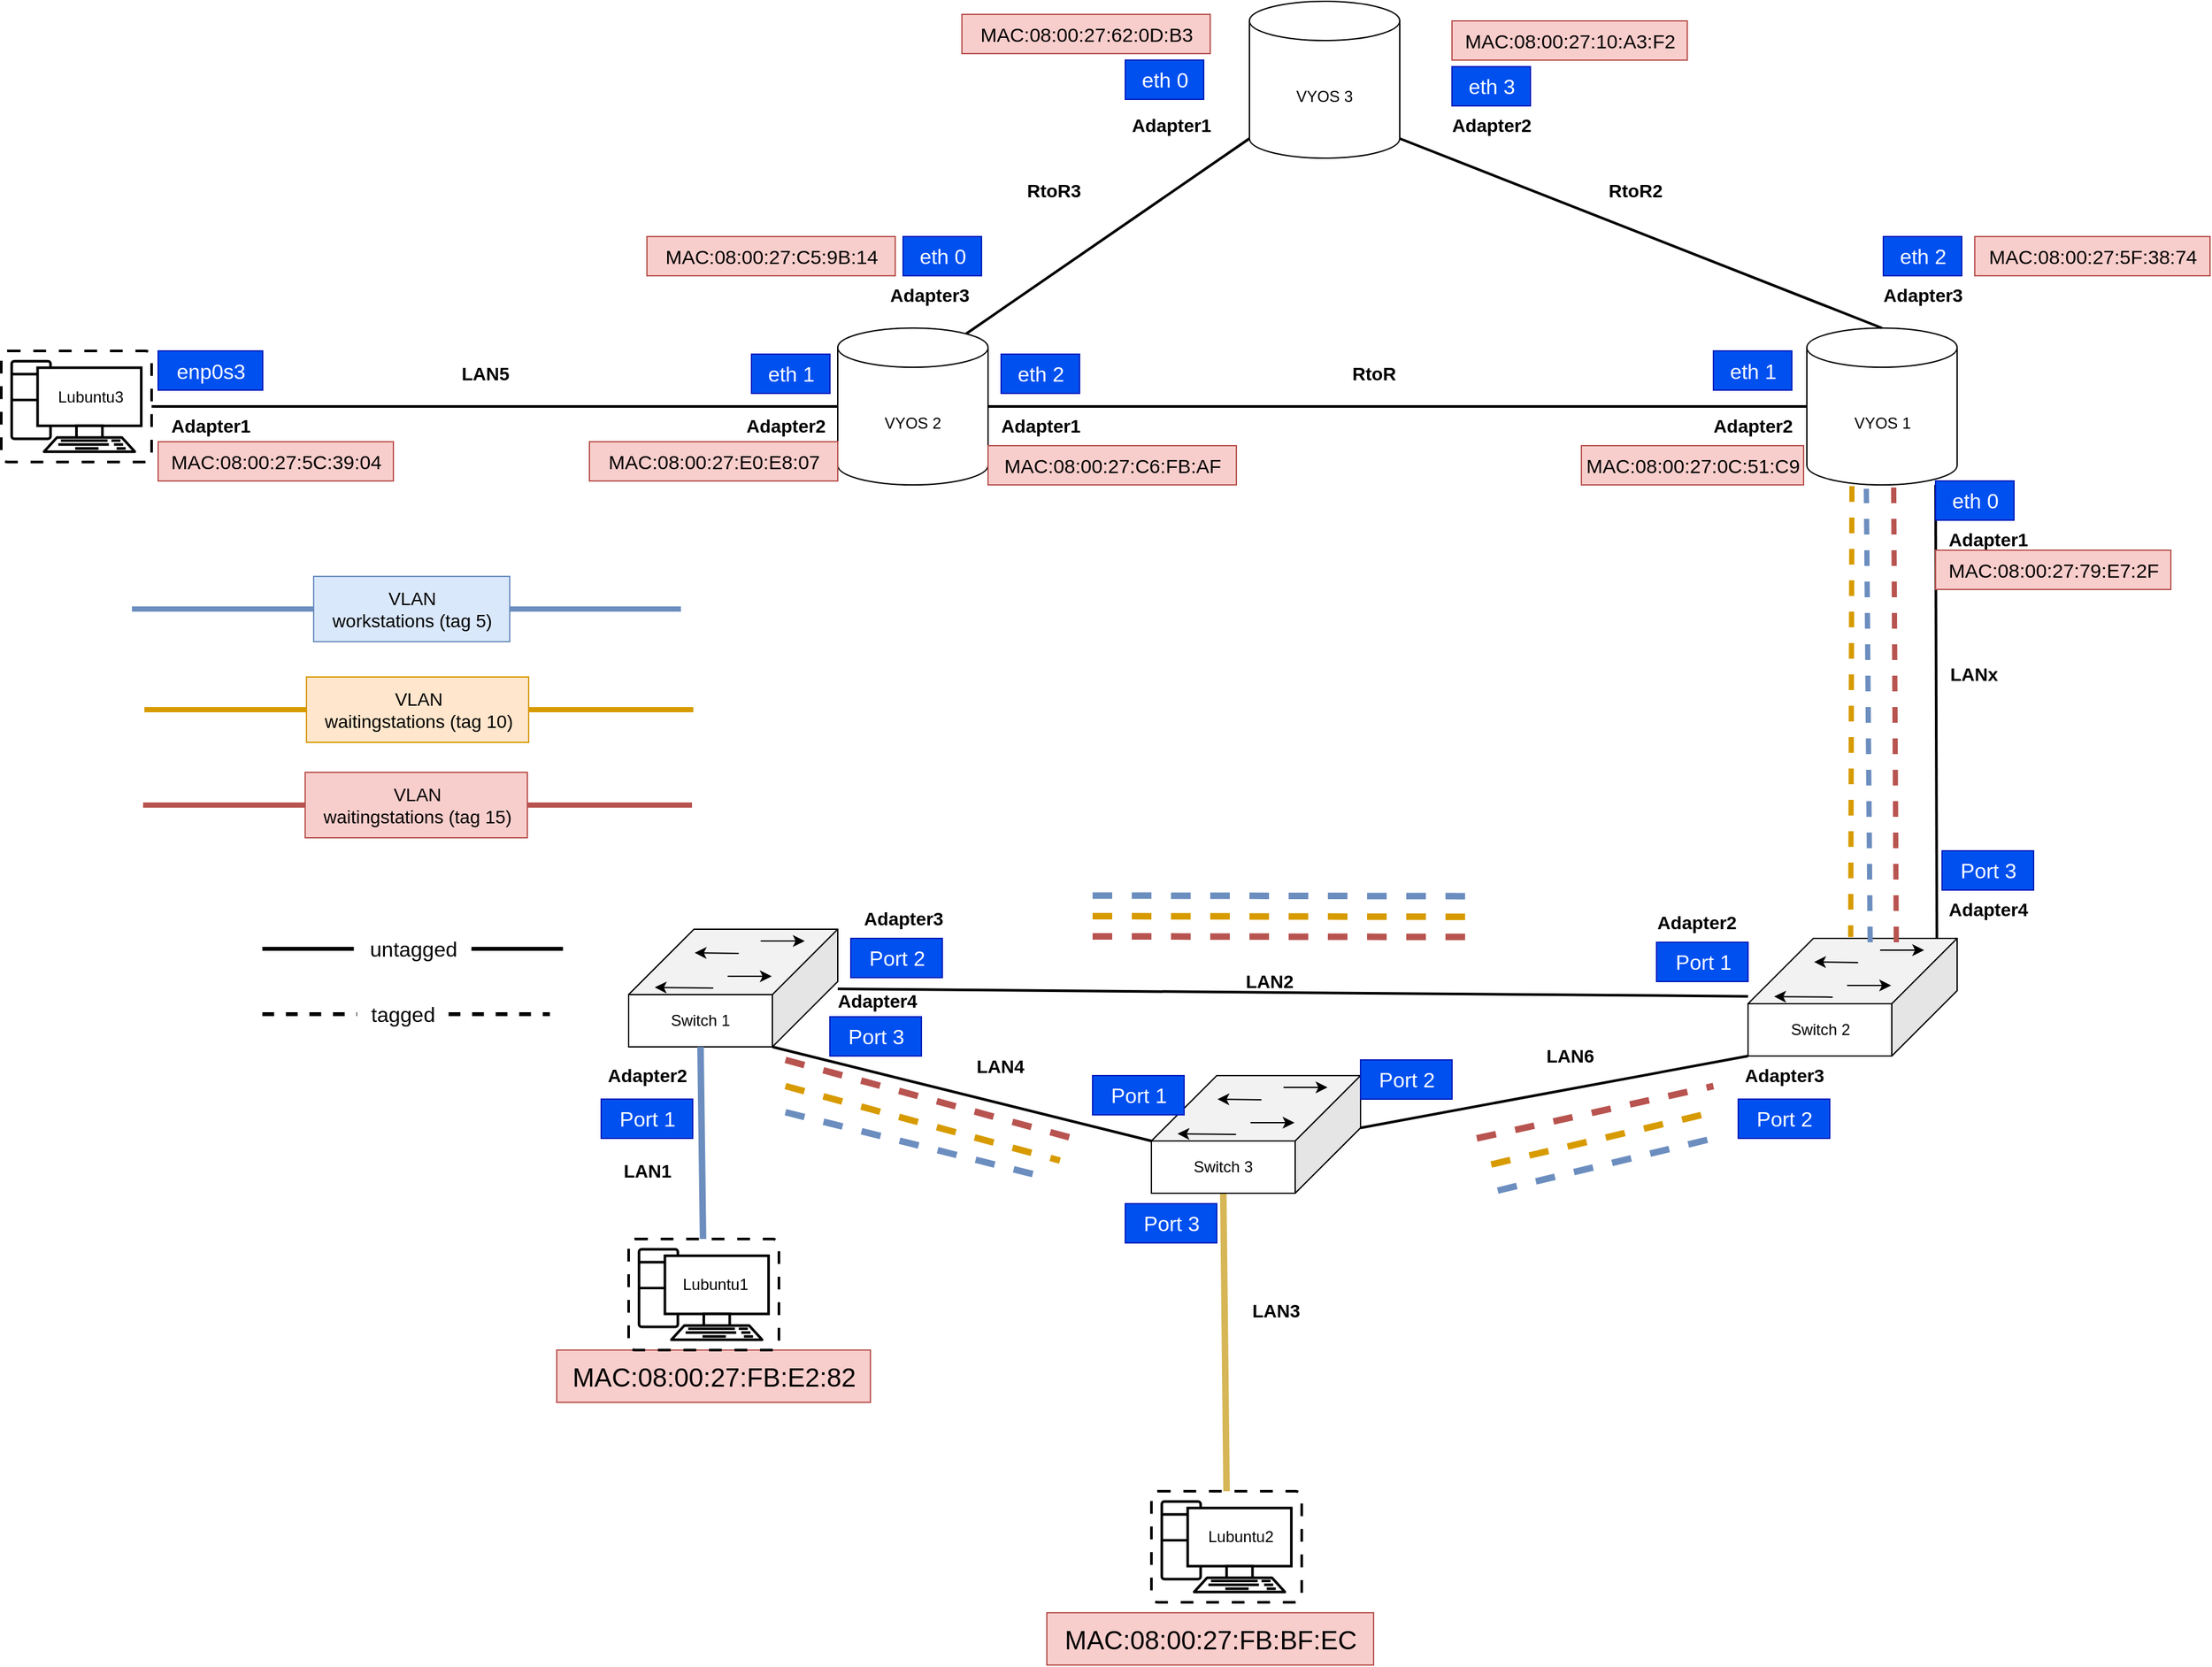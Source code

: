 <mxfile version="20.7.4" type="device"><diagram id="zlE7EfHC3uJZHTirEJk4" name="Sivu-1"><mxGraphModel dx="2147" dy="3161" grid="1" gridSize="10" guides="1" tooltips="1" connect="1" arrows="1" fold="1" page="1" pageScale="1" pageWidth="827" pageHeight="1169" math="0" shadow="0"><root><mxCell id="0"/><mxCell id="1" parent="0"/><mxCell id="ue8Yyde07br9u-I7nfRF-29" value="" style="group;labelBackgroundColor=none;fillColor=none;gradientColor=none;" parent="1" vertex="1" connectable="0"><mxGeometry x="400" y="590" width="160" height="90" as="geometry"/></mxCell><mxCell id="ue8Yyde07br9u-I7nfRF-23" value="Switch 1" style="shape=cube;whiteSpace=wrap;html=1;boundedLbl=1;backgroundOutline=1;darkOpacity=0.05;darkOpacity2=0.1;fillStyle=auto;size=50;flipV=0;flipH=1;container=0;labelBackgroundColor=none;" parent="ue8Yyde07br9u-I7nfRF-29" vertex="1"><mxGeometry width="160" height="90" as="geometry"/></mxCell><mxCell id="ue8Yyde07br9u-I7nfRF-24" value="" style="endArrow=classic;html=1;labelBackgroundColor=none;fontColor=default;" parent="ue8Yyde07br9u-I7nfRF-29" edge="1"><mxGeometry width="50" height="50" relative="1" as="geometry"><mxPoint x="64.74" y="44.95" as="sourcePoint"/><mxPoint x="20.003" y="44.5" as="targetPoint"/></mxGeometry></mxCell><mxCell id="ue8Yyde07br9u-I7nfRF-25" value="" style="endArrow=classic;html=1;labelBackgroundColor=none;fontColor=default;" parent="ue8Yyde07br9u-I7nfRF-29" edge="1"><mxGeometry width="50" height="50" relative="1" as="geometry"><mxPoint x="75.789" y="36" as="sourcePoint"/><mxPoint x="109.474" y="36" as="targetPoint"/></mxGeometry></mxCell><mxCell id="ue8Yyde07br9u-I7nfRF-26" value="" style="endArrow=classic;html=1;labelBackgroundColor=none;fontColor=default;" parent="ue8Yyde07br9u-I7nfRF-29" edge="1"><mxGeometry width="50" height="50" relative="1" as="geometry"><mxPoint x="84.211" y="18.45" as="sourcePoint"/><mxPoint x="50.526" y="18" as="targetPoint"/></mxGeometry></mxCell><mxCell id="ue8Yyde07br9u-I7nfRF-27" value="" style="endArrow=classic;html=1;labelBackgroundColor=none;fontColor=default;" parent="ue8Yyde07br9u-I7nfRF-29" edge="1"><mxGeometry width="50" height="50" relative="1" as="geometry"><mxPoint x="101.053" y="9" as="sourcePoint"/><mxPoint x="134.737" y="9" as="targetPoint"/></mxGeometry></mxCell><mxCell id="ue8Yyde07br9u-I7nfRF-31" value="" style="endArrow=none;html=1;entryX=0;entryY=0;entryDx=105;entryDy=90;entryPerimeter=0;labelBackgroundColor=none;fontColor=default;fillColor=#dae8fc;strokeColor=#6c8ebf;strokeWidth=5;" parent="1" source="ue8Yyde07br9u-I7nfRF-30" target="ue8Yyde07br9u-I7nfRF-23" edge="1"><mxGeometry width="50" height="50" relative="1" as="geometry"><mxPoint x="561.5" y="757" as="sourcePoint"/><mxPoint x="611.5" y="707" as="targetPoint"/></mxGeometry></mxCell><mxCell id="ue8Yyde07br9u-I7nfRF-32" value="" style="group;labelBackgroundColor=none;fillColor=none;gradientColor=none;" parent="1" vertex="1" connectable="0"><mxGeometry x="1256.5" y="597" width="160" height="90" as="geometry"/></mxCell><mxCell id="ue8Yyde07br9u-I7nfRF-33" value="Switch 2" style="shape=cube;whiteSpace=wrap;html=1;boundedLbl=1;backgroundOutline=1;darkOpacity=0.05;darkOpacity2=0.1;fillStyle=auto;size=50;flipV=0;flipH=1;container=0;labelBackgroundColor=none;" parent="ue8Yyde07br9u-I7nfRF-32" vertex="1"><mxGeometry width="160" height="90" as="geometry"/></mxCell><mxCell id="ue8Yyde07br9u-I7nfRF-34" value="" style="endArrow=classic;html=1;labelBackgroundColor=none;fontColor=default;" parent="ue8Yyde07br9u-I7nfRF-32" edge="1"><mxGeometry width="50" height="50" relative="1" as="geometry"><mxPoint x="64.74" y="44.95" as="sourcePoint"/><mxPoint x="20.003" y="44.5" as="targetPoint"/></mxGeometry></mxCell><mxCell id="ue8Yyde07br9u-I7nfRF-35" value="" style="endArrow=classic;html=1;labelBackgroundColor=none;fontColor=default;" parent="ue8Yyde07br9u-I7nfRF-32" edge="1"><mxGeometry width="50" height="50" relative="1" as="geometry"><mxPoint x="75.789" y="36" as="sourcePoint"/><mxPoint x="109.474" y="36" as="targetPoint"/></mxGeometry></mxCell><mxCell id="ue8Yyde07br9u-I7nfRF-36" value="" style="endArrow=classic;html=1;labelBackgroundColor=none;fontColor=default;" parent="ue8Yyde07br9u-I7nfRF-32" edge="1"><mxGeometry width="50" height="50" relative="1" as="geometry"><mxPoint x="84.211" y="18.45" as="sourcePoint"/><mxPoint x="50.526" y="18" as="targetPoint"/></mxGeometry></mxCell><mxCell id="ue8Yyde07br9u-I7nfRF-37" value="" style="endArrow=classic;html=1;labelBackgroundColor=none;fontColor=default;" parent="ue8Yyde07br9u-I7nfRF-32" edge="1"><mxGeometry width="50" height="50" relative="1" as="geometry"><mxPoint x="101.053" y="9" as="sourcePoint"/><mxPoint x="134.737" y="9" as="targetPoint"/></mxGeometry></mxCell><mxCell id="ue8Yyde07br9u-I7nfRF-38" value="" style="endArrow=none;html=1;labelBackgroundColor=none;fontColor=default;strokeWidth=2;startArrow=none;" parent="1" source="ue8Yyde07br9u-I7nfRF-23" target="ue8Yyde07br9u-I7nfRF-33" edge="1"><mxGeometry width="50" height="50" relative="1" as="geometry"><mxPoint x="759" y="667" as="sourcePoint"/><mxPoint x="819" y="637" as="targetPoint"/></mxGeometry></mxCell><mxCell id="ue8Yyde07br9u-I7nfRF-39" value="LAN1" style="text;html=1;align=center;verticalAlign=middle;resizable=0;points=[];autosize=1;strokeColor=none;fillColor=none;rotation=0;fontSize=14;fontStyle=1" parent="1" vertex="1"><mxGeometry x="384" y="760" width="60" height="30" as="geometry"/></mxCell><mxCell id="ue8Yyde07br9u-I7nfRF-41" value="LAN2" style="text;html=1;align=center;verticalAlign=middle;resizable=0;points=[];autosize=1;strokeColor=none;fillColor=none;rotation=0;fontStyle=1;fontSize=14;" parent="1" vertex="1"><mxGeometry x="860" y="615" width="60" height="30" as="geometry"/></mxCell><mxCell id="ue8Yyde07br9u-I7nfRF-42" value="LAN3" style="text;html=1;align=center;verticalAlign=middle;resizable=0;points=[];autosize=1;strokeColor=none;fillColor=none;rotation=0;fontSize=14;fontStyle=1" parent="1" vertex="1"><mxGeometry x="865" y="867" width="60" height="30" as="geometry"/></mxCell><mxCell id="ue8Yyde07br9u-I7nfRF-44" value="" style="endArrow=none;html=1;labelBackgroundColor=none;fontColor=default;exitX=0.5;exitY=0;exitDx=0;exitDy=0;exitPerimeter=0;strokeColor=#d6b656;strokeWidth=5;entryX=0;entryY=0;entryDx=105;entryDy=90;entryPerimeter=0;fillColor=#fff2cc;" parent="1" source="ue8Yyde07br9u-I7nfRF-43" target="E9EGdFYbZUYpMr5lSJD9-3" edge="1"><mxGeometry width="50" height="50" relative="1" as="geometry"><mxPoint x="950.692" y="787" as="sourcePoint"/><mxPoint x="909" y="677" as="targetPoint"/></mxGeometry></mxCell><mxCell id="ndm2QImlRM23zxdeq_3C-1" value="Adapter2" style="text;html=1;align=center;verticalAlign=middle;resizable=0;points=[];autosize=1;strokeColor=none;fillColor=none;fontSize=14;fontStyle=1" parent="1" vertex="1"><mxGeometry x="374" y="687" width="80" height="30" as="geometry"/></mxCell><mxCell id="ndm2QImlRM23zxdeq_3C-3" value="Adapter2" style="text;html=1;align=center;verticalAlign=middle;resizable=0;points=[];autosize=1;strokeColor=none;fillColor=none;strokeWidth=1;fontStyle=1;fontSize=14;" parent="1" vertex="1"><mxGeometry x="1176.5" y="570" width="80" height="30" as="geometry"/></mxCell><mxCell id="ndm2QImlRM23zxdeq_3C-4" value="Adapter3" style="text;html=1;align=center;verticalAlign=middle;resizable=0;points=[];autosize=1;strokeColor=none;fillColor=none;fontSize=14;fontStyle=1" parent="1" vertex="1"><mxGeometry x="1244" y="687" width="80" height="30" as="geometry"/></mxCell><mxCell id="J6bviwjaCZvH1x0gyfkd-2" value="VYOS 1" style="shape=cylinder3;whiteSpace=wrap;html=1;boundedLbl=1;backgroundOutline=1;size=15;direction=east;flipH=0;flipV=0;" parent="1" vertex="1"><mxGeometry x="1301.5" y="130" width="115" height="120" as="geometry"/></mxCell><mxCell id="J6bviwjaCZvH1x0gyfkd-3" value="" style="endArrow=none;html=1;rounded=0;strokeWidth=2;exitX=0.097;exitY=0;exitDx=0;exitDy=0;exitPerimeter=0;" parent="1" source="ue8Yyde07br9u-I7nfRF-33" edge="1"><mxGeometry width="50" height="50" relative="1" as="geometry"><mxPoint x="1400" y="590" as="sourcePoint"/><mxPoint x="1400" y="250" as="targetPoint"/></mxGeometry></mxCell><mxCell id="J6bviwjaCZvH1x0gyfkd-9" value="" style="endArrow=none;html=1;rounded=0;strokeWidth=4;startArrow=none;fillColor=#dae8fc;strokeColor=#6c8ebf;" parent="1" source="J6bviwjaCZvH1x0gyfkd-8" edge="1"><mxGeometry width="50" height="50" relative="1" as="geometry"><mxPoint x="104" y="355" as="sourcePoint"/><mxPoint x="440" y="345" as="targetPoint"/></mxGeometry></mxCell><mxCell id="J6bviwjaCZvH1x0gyfkd-8" value="VLAN&lt;br style=&quot;border-color: var(--border-color); font-size: 14px;&quot;&gt;workstations (tag 5)&lt;font color=&quot;#66b2ff&quot; style=&quot;font-size: 14px;&quot;&gt;&lt;br style=&quot;font-size: 14px;&quot;&gt;&lt;/font&gt;" style="text;html=1;align=center;verticalAlign=middle;resizable=0;points=[];autosize=1;rotation=0;strokeColor=#6c8ebf;fillColor=#dae8fc;fontSize=14;fontStyle=0" parent="1" vertex="1"><mxGeometry x="159" y="320" width="150" height="50" as="geometry"/></mxCell><mxCell id="J6bviwjaCZvH1x0gyfkd-10" value="" style="endArrow=none;html=1;rounded=0;strokeWidth=4;fillColor=#dae8fc;strokeColor=#6c8ebf;" parent="1" target="J6bviwjaCZvH1x0gyfkd-8" edge="1"><mxGeometry width="50" height="50" relative="1" as="geometry"><mxPoint x="20" y="345" as="sourcePoint"/><mxPoint x="354" y="355" as="targetPoint"/></mxGeometry></mxCell><mxCell id="J6bviwjaCZvH1x0gyfkd-6" value="Port 3" style="text;html=1;align=center;verticalAlign=middle;resizable=0;points=[];autosize=1;strokeColor=#001DBC;fillColor=#0050ef;fontSize=16;fontColor=#ffffff;" parent="1" vertex="1"><mxGeometry x="1405" y="530" width="70" height="30" as="geometry"/></mxCell><mxCell id="J6bviwjaCZvH1x0gyfkd-11" value="" style="endArrow=none;html=1;rounded=0;strokeWidth=3;fontSize=16;startArrow=none;" parent="1" source="J6bviwjaCZvH1x0gyfkd-15" edge="1"><mxGeometry width="50" height="50" relative="1" as="geometry"><mxPoint x="119.75" y="620" as="sourcePoint"/><mxPoint x="349.75" y="605" as="targetPoint"/></mxGeometry></mxCell><mxCell id="J6bviwjaCZvH1x0gyfkd-12" value="" style="endArrow=none;html=1;rounded=0;strokeWidth=3;fontSize=16;dashed=1;startArrow=none;" parent="1" source="J6bviwjaCZvH1x0gyfkd-13" edge="1"><mxGeometry width="50" height="50" relative="1" as="geometry"><mxPoint x="169.75" y="650" as="sourcePoint"/><mxPoint x="339.75" y="655" as="targetPoint"/></mxGeometry></mxCell><mxCell id="J6bviwjaCZvH1x0gyfkd-13" value="tagged" style="text;html=1;align=center;verticalAlign=middle;resizable=0;points=[];autosize=1;strokeColor=none;fillColor=none;fontSize=16;" parent="1" vertex="1"><mxGeometry x="192.25" y="640" width="70" height="30" as="geometry"/></mxCell><mxCell id="J6bviwjaCZvH1x0gyfkd-14" value="" style="endArrow=none;html=1;rounded=0;strokeWidth=3;fontSize=16;dashed=1;" parent="1" target="J6bviwjaCZvH1x0gyfkd-13" edge="1"><mxGeometry width="50" height="50" relative="1" as="geometry"><mxPoint x="119.75" y="655" as="sourcePoint"/><mxPoint x="299.75" y="650" as="targetPoint"/></mxGeometry></mxCell><mxCell id="J6bviwjaCZvH1x0gyfkd-15" value="untagged" style="text;html=1;align=center;verticalAlign=middle;resizable=0;points=[];autosize=1;strokeColor=none;fillColor=none;fontSize=16;" parent="1" vertex="1"><mxGeometry x="189.75" y="590" width="90" height="30" as="geometry"/></mxCell><mxCell id="J6bviwjaCZvH1x0gyfkd-16" value="" style="endArrow=none;html=1;rounded=0;strokeWidth=3;fontSize=16;" parent="1" target="J6bviwjaCZvH1x0gyfkd-15" edge="1"><mxGeometry width="50" height="50" relative="1" as="geometry"><mxPoint x="119.75" y="605" as="sourcePoint"/><mxPoint x="339.75" y="620" as="targetPoint"/></mxGeometry></mxCell><mxCell id="J6bviwjaCZvH1x0gyfkd-17" value="" style="endArrow=none;html=1;rounded=0;strokeWidth=5;fontSize=16;dashed=1;fillColor=#dae8fc;strokeColor=#6c8ebf;" parent="1" edge="1"><mxGeometry width="50" height="50" relative="1" as="geometry"><mxPoint x="755" y="564.23" as="sourcePoint"/><mxPoint x="1055" y="564.73" as="targetPoint"/></mxGeometry></mxCell><mxCell id="ndm2QImlRM23zxdeq_3C-2" value="Adapter3" style="text;html=1;align=center;verticalAlign=middle;resizable=0;points=[];autosize=1;strokeColor=none;fillColor=none;fontSize=14;fontStyle=1" parent="1" vertex="1"><mxGeometry x="570" y="567" width="80" height="30" as="geometry"/></mxCell><mxCell id="JPCEqutRIH1SWJ83ksFl-1" value="Port 2" style="text;html=1;align=center;verticalAlign=middle;resizable=0;points=[];autosize=1;strokeColor=#001DBC;fillColor=#0050ef;fontSize=16;fontColor=#ffffff;" parent="1" vertex="1"><mxGeometry x="570" y="597" width="70" height="30" as="geometry"/></mxCell><mxCell id="JPCEqutRIH1SWJ83ksFl-2" value="Port 1" style="text;html=1;align=center;verticalAlign=middle;resizable=0;points=[];autosize=1;strokeColor=#001DBC;fillColor=#0050ef;fontSize=16;fontColor=#ffffff;" parent="1" vertex="1"><mxGeometry x="1186.5" y="600" width="70" height="30" as="geometry"/></mxCell><mxCell id="JPCEqutRIH1SWJ83ksFl-3" value="Port 2" style="text;html=1;align=center;verticalAlign=middle;resizable=0;points=[];autosize=1;strokeColor=#001DBC;fillColor=#0050ef;fontSize=16;fontColor=#ffffff;" parent="1" vertex="1"><mxGeometry x="1249" y="720" width="70" height="30" as="geometry"/></mxCell><mxCell id="JPCEqutRIH1SWJ83ksFl-4" value="Port 1" style="text;html=1;align=center;verticalAlign=middle;resizable=0;points=[];autosize=1;strokeColor=#001DBC;fillColor=#0050ef;fontSize=16;fontColor=#ffffff;" parent="1" vertex="1"><mxGeometry x="379" y="720" width="70" height="30" as="geometry"/></mxCell><mxCell id="JPCEqutRIH1SWJ83ksFl-5" value="LANx" style="text;html=1;align=center;verticalAlign=middle;resizable=0;points=[];autosize=1;strokeColor=none;fillColor=none;rotation=0;fontSize=14;fontStyle=1" parent="1" vertex="1"><mxGeometry x="1399" y="380" width="60" height="30" as="geometry"/></mxCell><mxCell id="JPCEqutRIH1SWJ83ksFl-6" value="eth 0" style="text;html=1;align=center;verticalAlign=middle;resizable=0;points=[];autosize=1;strokeColor=#001DBC;fillColor=#0050ef;fontSize=16;fontColor=#ffffff;" parent="1" vertex="1"><mxGeometry x="1400" y="247" width="60" height="30" as="geometry"/></mxCell><mxCell id="JPCEqutRIH1SWJ83ksFl-7" value="Adapter1" style="text;html=1;align=center;verticalAlign=middle;resizable=0;points=[];autosize=1;strokeColor=none;fillColor=none;fontSize=14;fontStyle=1" parent="1" vertex="1"><mxGeometry x="1400" y="277" width="80" height="30" as="geometry"/></mxCell><mxCell id="JPCEqutRIH1SWJ83ksFl-9" value="Adapter4" style="text;html=1;align=center;verticalAlign=middle;resizable=0;points=[];autosize=1;strokeColor=none;fillColor=none;fontSize=14;fontStyle=1" parent="1" vertex="1"><mxGeometry x="1400" y="560" width="80" height="30" as="geometry"/></mxCell><mxCell id="XiwMGicvW3mbJrbPh-SS-1" value="" style="endArrow=none;html=1;rounded=0;strokeWidth=4;startArrow=none;fillColor=#ffe6cc;strokeColor=#d79b00;" parent="1" source="XiwMGicvW3mbJrbPh-SS-2" edge="1"><mxGeometry width="50" height="50" relative="1" as="geometry"><mxPoint x="113.5" y="432" as="sourcePoint"/><mxPoint x="449.5" y="422" as="targetPoint"/></mxGeometry></mxCell><mxCell id="XiwMGicvW3mbJrbPh-SS-2" value="VLAN&lt;br style=&quot;border-color: var(--border-color); font-size: 14px;&quot;&gt;waitingstations (tag 10)&lt;font color=&quot;#66b2ff&quot; style=&quot;font-size: 14px;&quot;&gt;&lt;br style=&quot;font-size: 14px;&quot;&gt;&lt;/font&gt;" style="text;html=1;align=center;verticalAlign=middle;resizable=0;points=[];autosize=1;rotation=0;strokeColor=#d79b00;fillColor=#ffe6cc;fontSize=14;fontStyle=0" parent="1" vertex="1"><mxGeometry x="153.5" y="397" width="170" height="50" as="geometry"/></mxCell><mxCell id="XiwMGicvW3mbJrbPh-SS-3" value="" style="endArrow=none;html=1;rounded=0;strokeWidth=4;fillColor=#ffe6cc;strokeColor=#d79b00;" parent="1" target="XiwMGicvW3mbJrbPh-SS-2" edge="1"><mxGeometry width="50" height="50" relative="1" as="geometry"><mxPoint x="29.5" y="422" as="sourcePoint"/><mxPoint x="363.5" y="432" as="targetPoint"/></mxGeometry></mxCell><mxCell id="XiwMGicvW3mbJrbPh-SS-4" value="" style="endArrow=none;html=1;rounded=0;strokeWidth=4;startArrow=none;fillColor=#f8cecc;strokeColor=#b85450;" parent="1" source="XiwMGicvW3mbJrbPh-SS-5" edge="1"><mxGeometry width="50" height="50" relative="1" as="geometry"><mxPoint x="112.5" y="505" as="sourcePoint"/><mxPoint x="448.5" y="495" as="targetPoint"/></mxGeometry></mxCell><mxCell id="XiwMGicvW3mbJrbPh-SS-5" value="VLAN&lt;br style=&quot;border-color: var(--border-color); font-size: 14px;&quot;&gt;waitingstations (tag 15)&lt;font color=&quot;#66b2ff&quot; style=&quot;font-size: 14px;&quot;&gt;&lt;br style=&quot;font-size: 14px;&quot;&gt;&lt;/font&gt;" style="text;html=1;align=center;verticalAlign=middle;resizable=0;points=[];autosize=1;rotation=0;strokeColor=#b85450;fillColor=#f8cecc;fontSize=14;fontStyle=0" parent="1" vertex="1"><mxGeometry x="152.5" y="470" width="170" height="50" as="geometry"/></mxCell><mxCell id="XiwMGicvW3mbJrbPh-SS-6" value="" style="endArrow=none;html=1;rounded=0;strokeWidth=4;fillColor=#f8cecc;strokeColor=#b85450;" parent="1" target="XiwMGicvW3mbJrbPh-SS-5" edge="1"><mxGeometry width="50" height="50" relative="1" as="geometry"><mxPoint x="28.5" y="495" as="sourcePoint"/><mxPoint x="362.5" y="505" as="targetPoint"/></mxGeometry></mxCell><mxCell id="XiwMGicvW3mbJrbPh-SS-7" value="" style="endArrow=none;html=1;rounded=0;strokeWidth=5;fontSize=16;dashed=1;fillColor=#ffe6cc;strokeColor=#d79b00;" parent="1" edge="1"><mxGeometry width="50" height="50" relative="1" as="geometry"><mxPoint x="755" y="580" as="sourcePoint"/><mxPoint x="1055" y="580.5" as="targetPoint"/></mxGeometry></mxCell><mxCell id="XiwMGicvW3mbJrbPh-SS-8" value="" style="endArrow=none;html=1;rounded=0;strokeWidth=5;fontSize=16;dashed=1;fillColor=#f8cecc;strokeColor=#b85450;" parent="1" edge="1"><mxGeometry width="50" height="50" relative="1" as="geometry"><mxPoint x="755" y="595.46" as="sourcePoint"/><mxPoint x="1055" y="595.96" as="targetPoint"/></mxGeometry></mxCell><mxCell id="XiwMGicvW3mbJrbPh-SS-9" value="" style="endArrow=none;html=1;rounded=0;strokeWidth=4;fontSize=16;dashed=1;fillColor=#ffe6cc;strokeColor=#d79b00;exitX=0.3;exitY=1.008;exitDx=0;exitDy=0;exitPerimeter=0;entryX=0.509;entryY=-0.011;entryDx=0;entryDy=0;entryPerimeter=0;" parent="1" source="J6bviwjaCZvH1x0gyfkd-2" target="ue8Yyde07br9u-I7nfRF-33" edge="1"><mxGeometry width="50" height="50" relative="1" as="geometry"><mxPoint x="980" y="469" as="sourcePoint"/><mxPoint x="1336" y="590" as="targetPoint"/></mxGeometry></mxCell><mxCell id="XiwMGicvW3mbJrbPh-SS-10" value="" style="endArrow=none;html=1;rounded=0;strokeWidth=4;fontSize=16;dashed=1;fillColor=#dae8fc;strokeColor=#6c8ebf;entryX=0.396;entryY=1.025;entryDx=0;entryDy=0;entryPerimeter=0;exitX=0.416;exitY=0.033;exitDx=0;exitDy=0;exitPerimeter=0;" parent="1" source="ue8Yyde07br9u-I7nfRF-33" target="J6bviwjaCZvH1x0gyfkd-2" edge="1"><mxGeometry width="50" height="50" relative="1" as="geometry"><mxPoint x="1350" y="580" as="sourcePoint"/><mxPoint x="1671.5" y="545" as="targetPoint"/></mxGeometry></mxCell><mxCell id="XiwMGicvW3mbJrbPh-SS-11" value="" style="endArrow=none;html=1;rounded=0;strokeWidth=4;fontSize=16;dashed=1;fillColor=#f8cecc;strokeColor=#b85450;exitX=0.291;exitY=0.033;exitDx=0;exitDy=0;exitPerimeter=0;entryX=0.578;entryY=1.017;entryDx=0;entryDy=0;entryPerimeter=0;" parent="1" source="ue8Yyde07br9u-I7nfRF-33" target="J6bviwjaCZvH1x0gyfkd-2" edge="1"><mxGeometry width="50" height="50" relative="1" as="geometry"><mxPoint x="1440" y="490" as="sourcePoint"/><mxPoint x="1740" y="490.5" as="targetPoint"/></mxGeometry></mxCell><mxCell id="qZ4aVcRVToyjHt0ArQ2o-1" value="VYOS 2" style="shape=cylinder3;whiteSpace=wrap;html=1;boundedLbl=1;backgroundOutline=1;size=15;direction=east;flipH=0;flipV=0;" parent="1" vertex="1"><mxGeometry x="560" y="130" width="115" height="120" as="geometry"/></mxCell><mxCell id="qZ4aVcRVToyjHt0ArQ2o-4" value="" style="group" parent="1" vertex="1" connectable="0"><mxGeometry x="-80" y="147.5" width="115" height="85" as="geometry"/></mxCell><mxCell id="qZ4aVcRVToyjHt0ArQ2o-2" value="" style="verticalAlign=top;verticalLabelPosition=bottom;labelPosition=center;align=center;html=1;outlineConnect=0;gradientDirection=north;strokeWidth=2;shape=mxgraph.networks.virtual_pc;fillStyle=auto;labelBackgroundColor=none;" parent="qZ4aVcRVToyjHt0ArQ2o-4" vertex="1"><mxGeometry width="115" height="85" as="geometry"/></mxCell><mxCell id="qZ4aVcRVToyjHt0ArQ2o-3" value="Lubuntu3" style="text;html=1;align=center;verticalAlign=middle;resizable=0;points=[];autosize=1;strokeColor=none;fillColor=none;" parent="qZ4aVcRVToyjHt0ArQ2o-4" vertex="1"><mxGeometry x="32.5" y="20" width="70" height="30" as="geometry"/></mxCell><mxCell id="qZ4aVcRVToyjHt0ArQ2o-5" value="" style="endArrow=none;html=1;rounded=0;strokeWidth=2;exitX=0;exitY=0.5;exitDx=0;exitDy=0;exitPerimeter=0;entryX=1;entryY=0.5;entryDx=0;entryDy=0;entryPerimeter=0;" parent="1" source="J6bviwjaCZvH1x0gyfkd-2" target="qZ4aVcRVToyjHt0ArQ2o-1" edge="1"><mxGeometry width="50" height="50" relative="1" as="geometry"><mxPoint x="950.98" y="438.5" as="sourcePoint"/><mxPoint x="950" y="91.5" as="targetPoint"/></mxGeometry></mxCell><mxCell id="qZ4aVcRVToyjHt0ArQ2o-6" value="" style="endArrow=none;html=1;rounded=0;strokeWidth=2;exitX=0;exitY=0.5;exitDx=0;exitDy=0;exitPerimeter=0;entryX=1;entryY=0.5;entryDx=0;entryDy=0;entryPerimeter=0;" parent="1" source="qZ4aVcRVToyjHt0ArQ2o-1" target="qZ4aVcRVToyjHt0ArQ2o-2" edge="1"><mxGeometry width="50" height="50" relative="1" as="geometry"><mxPoint x="690" y="280" as="sourcePoint"/><mxPoint x="333.5" y="280" as="targetPoint"/></mxGeometry></mxCell><mxCell id="qZ4aVcRVToyjHt0ArQ2o-7" value="Adapter2" style="text;html=1;align=center;verticalAlign=middle;resizable=0;points=[];autosize=1;strokeColor=none;fillColor=none;fontSize=14;fontStyle=1" parent="1" vertex="1"><mxGeometry x="1220" y="190" width="80" height="30" as="geometry"/></mxCell><mxCell id="qZ4aVcRVToyjHt0ArQ2o-9" value="Adapter1" style="text;html=1;align=center;verticalAlign=middle;resizable=0;points=[];autosize=1;strokeColor=none;fillColor=none;fontSize=14;fontStyle=1" parent="1" vertex="1"><mxGeometry x="40" y="190" width="80" height="30" as="geometry"/></mxCell><mxCell id="-4uVxbBt-snlw3OfHOqU-1" value="eth 1" style="text;html=1;align=center;verticalAlign=middle;resizable=0;points=[];autosize=1;strokeColor=#001DBC;fillColor=#0050ef;fontSize=16;fontColor=#ffffff;" parent="1" vertex="1"><mxGeometry x="1230" y="147.5" width="60" height="30" as="geometry"/></mxCell><mxCell id="-4uVxbBt-snlw3OfHOqU-2" value="RtoR" style="text;html=1;align=center;verticalAlign=middle;resizable=0;points=[];autosize=1;strokeColor=none;fillColor=none;rotation=0;fontSize=14;fontStyle=1" parent="1" vertex="1"><mxGeometry x="940" y="150" width="60" height="30" as="geometry"/></mxCell><mxCell id="-4uVxbBt-snlw3OfHOqU-3" value="MAC:08:00:27:0C:51:C9" style="text;html=1;align=center;verticalAlign=middle;resizable=1;points=[];autosize=1;strokeColor=#b85450;fillColor=#f8cecc;fontSize=15;movable=1;rotatable=1;deletable=1;editable=1;connectable=1;" parent="1" vertex="1"><mxGeometry x="1129" y="220" width="170" height="30" as="geometry"/></mxCell><mxCell id="-4uVxbBt-snlw3OfHOqU-5" value="MAC:08:00:27:C6:FB:AF" style="text;html=1;align=center;verticalAlign=middle;resizable=1;points=[];autosize=1;strokeColor=#b85450;fillColor=#f8cecc;fontSize=15;movable=1;rotatable=1;deletable=1;editable=1;connectable=1;" parent="1" vertex="1"><mxGeometry x="675" y="220" width="190" height="30" as="geometry"/></mxCell><mxCell id="-4uVxbBt-snlw3OfHOqU-6" value="Adapter1" style="text;html=1;align=center;verticalAlign=middle;resizable=0;points=[];autosize=1;strokeColor=none;fillColor=none;fontSize=14;fontStyle=1" parent="1" vertex="1"><mxGeometry x="675" y="190" width="80" height="30" as="geometry"/></mxCell><mxCell id="-4uVxbBt-snlw3OfHOqU-7" value="eth 2" style="text;html=1;align=center;verticalAlign=middle;resizable=0;points=[];autosize=1;strokeColor=#001DBC;fillColor=#0050ef;fontSize=16;fontColor=#ffffff;" parent="1" vertex="1"><mxGeometry x="685" y="150" width="60" height="30" as="geometry"/></mxCell><mxCell id="-4uVxbBt-snlw3OfHOqU-8" value="LAN5" style="text;html=1;align=center;verticalAlign=middle;resizable=0;points=[];autosize=1;strokeColor=none;fillColor=none;rotation=0;fontSize=14;fontStyle=1" parent="1" vertex="1"><mxGeometry x="260" y="150" width="60" height="30" as="geometry"/></mxCell><mxCell id="-4uVxbBt-snlw3OfHOqU-9" value="MAC:08:00:27:E0:E8:07" style="text;html=1;align=center;verticalAlign=middle;resizable=1;points=[];autosize=1;strokeColor=#b85450;fillColor=#f8cecc;fontSize=15;movable=1;rotatable=1;deletable=1;editable=1;connectable=1;" parent="1" vertex="1"><mxGeometry x="370" y="217" width="190" height="30" as="geometry"/></mxCell><mxCell id="-4uVxbBt-snlw3OfHOqU-10" value="Adapter2" style="text;html=1;align=center;verticalAlign=middle;resizable=0;points=[];autosize=1;strokeColor=none;fillColor=none;fontSize=14;fontStyle=1" parent="1" vertex="1"><mxGeometry x="480" y="190" width="80" height="30" as="geometry"/></mxCell><mxCell id="-4uVxbBt-snlw3OfHOqU-11" value="eth 1" style="text;html=1;align=center;verticalAlign=middle;resizable=0;points=[];autosize=1;strokeColor=#001DBC;fillColor=#0050ef;fontSize=16;fontColor=#ffffff;" parent="1" vertex="1"><mxGeometry x="494" y="150" width="60" height="30" as="geometry"/></mxCell><mxCell id="-4uVxbBt-snlw3OfHOqU-12" value="MAC:08:00:27:5C:39:04" style="text;html=1;align=center;verticalAlign=middle;resizable=1;points=[];autosize=1;strokeColor=#b85450;fillColor=#f8cecc;fontSize=15;movable=1;rotatable=1;deletable=1;editable=1;connectable=1;" parent="1" vertex="1"><mxGeometry x="40" y="217" width="180" height="30" as="geometry"/></mxCell><mxCell id="-4uVxbBt-snlw3OfHOqU-13" value="enp0s3" style="text;html=1;align=center;verticalAlign=middle;resizable=0;points=[];autosize=1;strokeColor=#001DBC;fillColor=#0050ef;fontSize=16;fontColor=#ffffff;" parent="1" vertex="1"><mxGeometry x="40" y="147.5" width="80" height="30" as="geometry"/></mxCell><mxCell id="8smRf6wNzCnVFZ2xUald-1" value="MAC:08:00:27:FB:E2:82" style="text;html=1;align=center;verticalAlign=middle;resizable=0;points=[];autosize=1;strokeColor=#b85450;fillColor=#f8cecc;fontSize=20;" parent="1" vertex="1"><mxGeometry x="345" y="912" width="240" height="40" as="geometry"/></mxCell><mxCell id="8smRf6wNzCnVFZ2xUald-4" value="MAC:08:00:27:79:E7:2F" style="text;html=1;align=center;verticalAlign=middle;resizable=1;points=[];autosize=1;strokeColor=#b85450;fillColor=#f8cecc;fontSize=15;movable=1;rotatable=1;deletable=1;editable=1;connectable=1;" parent="1" vertex="1"><mxGeometry x="1400" y="300" width="180" height="30" as="geometry"/></mxCell><mxCell id="E9EGdFYbZUYpMr5lSJD9-1" value="" style="group" parent="1" vertex="1" connectable="0"><mxGeometry x="720" y="1020" width="250" height="133" as="geometry"/></mxCell><mxCell id="ue8Yyde07br9u-I7nfRF-43" value="" style="verticalAlign=top;verticalLabelPosition=bottom;labelPosition=center;align=center;html=1;outlineConnect=0;gradientDirection=north;strokeWidth=2;shape=mxgraph.networks.virtual_pc;fillStyle=auto;labelBackgroundColor=none;" parent="E9EGdFYbZUYpMr5lSJD9-1" vertex="1"><mxGeometry x="80" width="115" height="85" as="geometry"/></mxCell><mxCell id="ue8Yyde07br9u-I7nfRF-49" value="Lubuntu2" style="text;html=1;align=center;verticalAlign=middle;resizable=0;points=[];autosize=1;strokeColor=none;fillColor=none;" parent="E9EGdFYbZUYpMr5lSJD9-1" vertex="1"><mxGeometry x="112.5" y="20" width="70" height="30" as="geometry"/></mxCell><mxCell id="8smRf6wNzCnVFZ2xUald-3" value="MAC:08:00:27:FB:BF:EC" style="text;html=1;align=center;verticalAlign=middle;resizable=0;points=[];autosize=1;strokeColor=#b85450;fillColor=#f8cecc;fontSize=20;" parent="E9EGdFYbZUYpMr5lSJD9-1" vertex="1"><mxGeometry y="93" width="250" height="40" as="geometry"/></mxCell><mxCell id="E9EGdFYbZUYpMr5lSJD9-2" value="" style="group;labelBackgroundColor=none;fillColor=none;gradientColor=none;" parent="1" vertex="1" connectable="0"><mxGeometry x="800" y="702" width="160" height="90" as="geometry"/></mxCell><mxCell id="E9EGdFYbZUYpMr5lSJD9-3" value="Switch 3" style="shape=cube;whiteSpace=wrap;html=1;boundedLbl=1;backgroundOutline=1;darkOpacity=0.05;darkOpacity2=0.1;fillStyle=auto;size=50;flipV=0;flipH=1;container=0;labelBackgroundColor=none;" parent="E9EGdFYbZUYpMr5lSJD9-2" vertex="1"><mxGeometry width="160" height="90" as="geometry"/></mxCell><mxCell id="E9EGdFYbZUYpMr5lSJD9-4" value="" style="endArrow=classic;html=1;labelBackgroundColor=none;fontColor=default;" parent="E9EGdFYbZUYpMr5lSJD9-2" edge="1"><mxGeometry width="50" height="50" relative="1" as="geometry"><mxPoint x="64.74" y="44.95" as="sourcePoint"/><mxPoint x="20.003" y="44.5" as="targetPoint"/></mxGeometry></mxCell><mxCell id="E9EGdFYbZUYpMr5lSJD9-5" value="" style="endArrow=classic;html=1;labelBackgroundColor=none;fontColor=default;" parent="E9EGdFYbZUYpMr5lSJD9-2" edge="1"><mxGeometry width="50" height="50" relative="1" as="geometry"><mxPoint x="75.789" y="36" as="sourcePoint"/><mxPoint x="109.474" y="36" as="targetPoint"/></mxGeometry></mxCell><mxCell id="E9EGdFYbZUYpMr5lSJD9-6" value="" style="endArrow=classic;html=1;labelBackgroundColor=none;fontColor=default;" parent="E9EGdFYbZUYpMr5lSJD9-2" edge="1"><mxGeometry width="50" height="50" relative="1" as="geometry"><mxPoint x="84.211" y="18.45" as="sourcePoint"/><mxPoint x="50.526" y="18" as="targetPoint"/></mxGeometry></mxCell><mxCell id="E9EGdFYbZUYpMr5lSJD9-7" value="" style="endArrow=classic;html=1;labelBackgroundColor=none;fontColor=default;" parent="E9EGdFYbZUYpMr5lSJD9-2" edge="1"><mxGeometry width="50" height="50" relative="1" as="geometry"><mxPoint x="101.053" y="9" as="sourcePoint"/><mxPoint x="134.737" y="9" as="targetPoint"/></mxGeometry></mxCell><mxCell id="E9EGdFYbZUYpMr5lSJD9-8" value="" style="endArrow=none;html=1;rounded=0;exitX=0;exitY=0;exitDx=160;exitDy=50;exitPerimeter=0;entryX=0;entryY=0;entryDx=50;entryDy=90;entryPerimeter=0;fontSize=11;strokeWidth=2;" parent="1" source="E9EGdFYbZUYpMr5lSJD9-3" target="ue8Yyde07br9u-I7nfRF-23" edge="1"><mxGeometry width="50" height="50" relative="1" as="geometry"><mxPoint x="690" y="560" as="sourcePoint"/><mxPoint x="740" y="510" as="targetPoint"/></mxGeometry></mxCell><mxCell id="E9EGdFYbZUYpMr5lSJD9-11" value="" style="endArrow=none;html=1;rounded=0;exitX=0;exitY=0;exitDx=0;exitDy=40;exitPerimeter=0;entryX=1;entryY=1;entryDx=0;entryDy=0;entryPerimeter=0;fontSize=11;strokeWidth=2;" parent="1" source="E9EGdFYbZUYpMr5lSJD9-3" target="ue8Yyde07br9u-I7nfRF-33" edge="1"><mxGeometry width="50" height="50" relative="1" as="geometry"><mxPoint x="780" y="772" as="sourcePoint"/><mxPoint x="614" y="697" as="targetPoint"/></mxGeometry></mxCell><mxCell id="E9EGdFYbZUYpMr5lSJD9-13" value="Port 3" style="text;html=1;align=center;verticalAlign=middle;resizable=0;points=[];autosize=1;strokeColor=#001DBC;fillColor=#0050ef;fontSize=16;fontColor=#ffffff;" parent="1" vertex="1"><mxGeometry x="780" y="800" width="70" height="30" as="geometry"/></mxCell><mxCell id="E9EGdFYbZUYpMr5lSJD9-14" value="Port 1" style="text;html=1;align=center;verticalAlign=middle;resizable=0;points=[];autosize=1;strokeColor=#001DBC;fillColor=#0050ef;fontSize=16;fontColor=#ffffff;" parent="1" vertex="1"><mxGeometry x="755" y="702" width="70" height="30" as="geometry"/></mxCell><mxCell id="E9EGdFYbZUYpMr5lSJD9-15" value="Port 2" style="text;html=1;align=center;verticalAlign=middle;resizable=0;points=[];autosize=1;strokeColor=#001DBC;fillColor=#0050ef;fontSize=16;fontColor=#ffffff;" parent="1" vertex="1"><mxGeometry x="960" y="690" width="70" height="30" as="geometry"/></mxCell><mxCell id="E9EGdFYbZUYpMr5lSJD9-16" value="LAN6" style="text;html=1;align=center;verticalAlign=middle;resizable=0;points=[];autosize=1;strokeColor=none;fillColor=none;rotation=0;fontSize=14;fontStyle=1" parent="1" vertex="1"><mxGeometry x="1090" y="672" width="60" height="30" as="geometry"/></mxCell><mxCell id="E9EGdFYbZUYpMr5lSJD9-17" value="LAN4" style="text;html=1;align=center;verticalAlign=middle;resizable=0;points=[];autosize=1;strokeColor=none;fillColor=none;rotation=0;fontSize=14;fontStyle=1" parent="1" vertex="1"><mxGeometry x="654" y="680" width="60" height="30" as="geometry"/></mxCell><mxCell id="E9EGdFYbZUYpMr5lSJD9-18" value="" style="endArrow=none;html=1;rounded=0;strokeWidth=5;fontSize=16;dashed=1;fillColor=#f8cecc;strokeColor=#b85450;" parent="1" edge="1"><mxGeometry width="50" height="50" relative="1" as="geometry"><mxPoint x="520" y="690" as="sourcePoint"/><mxPoint x="740" y="750" as="targetPoint"/></mxGeometry></mxCell><mxCell id="E9EGdFYbZUYpMr5lSJD9-19" value="" style="endArrow=none;html=1;rounded=0;strokeWidth=5;fontSize=16;dashed=1;fillColor=#ffe6cc;strokeColor=#d79b00;" parent="1" edge="1"><mxGeometry width="50" height="50" relative="1" as="geometry"><mxPoint x="520" y="710" as="sourcePoint"/><mxPoint x="730" y="767" as="targetPoint"/></mxGeometry></mxCell><mxCell id="E9EGdFYbZUYpMr5lSJD9-20" value="" style="endArrow=none;html=1;rounded=0;strokeWidth=5;fontSize=16;dashed=1;fillColor=#dae8fc;strokeColor=#6c8ebf;" parent="1" edge="1"><mxGeometry width="50" height="50" relative="1" as="geometry"><mxPoint x="520" y="730" as="sourcePoint"/><mxPoint x="720" y="780" as="targetPoint"/></mxGeometry></mxCell><mxCell id="E9EGdFYbZUYpMr5lSJD9-21" value="" style="endArrow=none;html=1;rounded=0;strokeWidth=5;fontSize=16;dashed=1;fillColor=#f8cecc;strokeColor=#b85450;" parent="1" edge="1"><mxGeometry width="50" height="50" relative="1" as="geometry"><mxPoint x="1049" y="750" as="sourcePoint"/><mxPoint x="1230" y="710" as="targetPoint"/></mxGeometry></mxCell><mxCell id="E9EGdFYbZUYpMr5lSJD9-22" value="" style="endArrow=none;html=1;rounded=0;strokeWidth=5;fontSize=16;dashed=1;fillColor=#ffe6cc;strokeColor=#d79b00;" parent="1" edge="1"><mxGeometry width="50" height="50" relative="1" as="geometry"><mxPoint x="1060" y="770" as="sourcePoint"/><mxPoint x="1230" y="730" as="targetPoint"/></mxGeometry></mxCell><mxCell id="E9EGdFYbZUYpMr5lSJD9-23" value="" style="endArrow=none;html=1;rounded=0;strokeWidth=5;fontSize=16;dashed=1;fillColor=#dae8fc;strokeColor=#6c8ebf;" parent="1" edge="1"><mxGeometry width="50" height="50" relative="1" as="geometry"><mxPoint x="1065" y="790" as="sourcePoint"/><mxPoint x="1230" y="750" as="targetPoint"/></mxGeometry></mxCell><mxCell id="P87OS9O_B1iSwkly8wXq-1" value="Port 3" style="text;html=1;align=center;verticalAlign=middle;resizable=0;points=[];autosize=1;strokeColor=#001DBC;fillColor=#0050ef;fontSize=16;fontColor=#ffffff;" parent="1" vertex="1"><mxGeometry x="554" y="657" width="70" height="30" as="geometry"/></mxCell><mxCell id="P87OS9O_B1iSwkly8wXq-2" value="Adapter4" style="text;html=1;align=center;verticalAlign=middle;resizable=0;points=[];autosize=1;strokeColor=none;fillColor=none;fontSize=14;fontStyle=1" parent="1" vertex="1"><mxGeometry x="550" y="630" width="80" height="30" as="geometry"/></mxCell><mxCell id="P87OS9O_B1iSwkly8wXq-3" value="" style="group" parent="1" vertex="1" connectable="0"><mxGeometry x="400" y="827" width="115" height="85" as="geometry"/></mxCell><mxCell id="ue8Yyde07br9u-I7nfRF-30" value="" style="verticalAlign=top;verticalLabelPosition=bottom;labelPosition=center;align=center;html=1;outlineConnect=0;gradientDirection=north;strokeWidth=2;shape=mxgraph.networks.virtual_pc;fillStyle=auto;labelBackgroundColor=none;" parent="P87OS9O_B1iSwkly8wXq-3" vertex="1"><mxGeometry width="115" height="85" as="geometry"/></mxCell><mxCell id="ue8Yyde07br9u-I7nfRF-48" value="Lubuntu1" style="text;html=1;align=center;verticalAlign=middle;resizable=0;points=[];autosize=1;strokeColor=none;fillColor=none;" parent="P87OS9O_B1iSwkly8wXq-3" vertex="1"><mxGeometry x="31" y="20" width="70" height="30" as="geometry"/></mxCell><mxCell id="YztKnn7l1XYNV6cmnInc-1" value="VYOS 3" style="shape=cylinder3;whiteSpace=wrap;html=1;boundedLbl=1;backgroundOutline=1;size=15;direction=east;flipH=0;flipV=0;" vertex="1" parent="1"><mxGeometry x="875" y="-120" width="115" height="120" as="geometry"/></mxCell><mxCell id="YztKnn7l1XYNV6cmnInc-2" value="eth 2" style="text;html=1;align=center;verticalAlign=middle;resizable=0;points=[];autosize=1;strokeColor=#001DBC;fillColor=#0050ef;fontSize=16;fontColor=#ffffff;" vertex="1" parent="1"><mxGeometry x="1360" y="60" width="60" height="30" as="geometry"/></mxCell><mxCell id="YztKnn7l1XYNV6cmnInc-3" value="eth 0" style="text;html=1;align=center;verticalAlign=middle;resizable=0;points=[];autosize=1;strokeColor=#001DBC;fillColor=#0050ef;fontSize=16;fontColor=#ffffff;" vertex="1" parent="1"><mxGeometry x="610" y="60" width="60" height="30" as="geometry"/></mxCell><mxCell id="YztKnn7l1XYNV6cmnInc-4" value="eth 3" style="text;html=1;align=center;verticalAlign=middle;resizable=0;points=[];autosize=1;strokeColor=#001DBC;fillColor=#0050ef;fontSize=16;fontColor=#ffffff;" vertex="1" parent="1"><mxGeometry x="1030" y="-70" width="60" height="30" as="geometry"/></mxCell><mxCell id="YztKnn7l1XYNV6cmnInc-5" value="eth 0" style="text;html=1;align=center;verticalAlign=middle;resizable=0;points=[];autosize=1;strokeColor=#001DBC;fillColor=#0050ef;fontSize=16;fontColor=#ffffff;" vertex="1" parent="1"><mxGeometry x="780" y="-75" width="60" height="30" as="geometry"/></mxCell><mxCell id="YztKnn7l1XYNV6cmnInc-6" value="" style="endArrow=none;html=1;rounded=0;strokeWidth=2;exitX=0.5;exitY=0;exitDx=0;exitDy=0;exitPerimeter=0;entryX=1;entryY=1;entryDx=0;entryDy=-15;entryPerimeter=0;" edge="1" parent="1" source="J6bviwjaCZvH1x0gyfkd-2" target="YztKnn7l1XYNV6cmnInc-1"><mxGeometry width="50" height="50" relative="1" as="geometry"><mxPoint x="1491.5" y="-30" as="sourcePoint"/><mxPoint x="865" y="-30" as="targetPoint"/></mxGeometry></mxCell><mxCell id="YztKnn7l1XYNV6cmnInc-7" value="" style="endArrow=none;html=1;rounded=0;strokeWidth=2;exitX=0.855;exitY=0;exitDx=0;exitDy=4.35;exitPerimeter=0;entryX=0;entryY=1;entryDx=0;entryDy=-15;entryPerimeter=0;" edge="1" parent="1" source="qZ4aVcRVToyjHt0ArQ2o-1" target="YztKnn7l1XYNV6cmnInc-1"><mxGeometry width="50" height="50" relative="1" as="geometry"><mxPoint x="940" y="95" as="sourcePoint"/><mxPoint x="561" y="-50" as="targetPoint"/></mxGeometry></mxCell><mxCell id="YztKnn7l1XYNV6cmnInc-8" value="RtoR2" style="text;html=1;align=center;verticalAlign=middle;resizable=0;points=[];autosize=1;strokeColor=none;fillColor=none;rotation=0;fontSize=14;fontStyle=1" vertex="1" parent="1"><mxGeometry x="1140" y="10" width="60" height="30" as="geometry"/></mxCell><mxCell id="YztKnn7l1XYNV6cmnInc-9" value="RtoR3" style="text;html=1;align=center;verticalAlign=middle;resizable=0;points=[];autosize=1;strokeColor=none;fillColor=none;rotation=0;fontSize=14;fontStyle=1" vertex="1" parent="1"><mxGeometry x="695" y="10" width="60" height="30" as="geometry"/></mxCell><mxCell id="YztKnn7l1XYNV6cmnInc-10" value="Adapter2" style="text;html=1;align=center;verticalAlign=middle;resizable=0;points=[];autosize=1;strokeColor=none;fillColor=none;fontSize=14;fontStyle=1" vertex="1" parent="1"><mxGeometry x="1020" y="-40" width="80" height="30" as="geometry"/></mxCell><mxCell id="YztKnn7l1XYNV6cmnInc-11" value="Adapter1" style="text;html=1;align=center;verticalAlign=middle;resizable=0;points=[];autosize=1;strokeColor=none;fillColor=none;fontSize=14;fontStyle=1" vertex="1" parent="1"><mxGeometry x="775" y="-40" width="80" height="30" as="geometry"/></mxCell><mxCell id="YztKnn7l1XYNV6cmnInc-12" value="Adapter3" style="text;html=1;align=center;verticalAlign=middle;resizable=0;points=[];autosize=1;strokeColor=none;fillColor=none;fontSize=14;fontStyle=1" vertex="1" parent="1"><mxGeometry x="590" y="90" width="80" height="30" as="geometry"/></mxCell><mxCell id="YztKnn7l1XYNV6cmnInc-13" value="Adapter3" style="text;html=1;align=center;verticalAlign=middle;resizable=0;points=[];autosize=1;strokeColor=none;fillColor=none;fontSize=14;fontStyle=1" vertex="1" parent="1"><mxGeometry x="1350" y="90" width="80" height="30" as="geometry"/></mxCell><mxCell id="YztKnn7l1XYNV6cmnInc-14" value="MAC:08:00:27:C5:9B:14" style="text;html=1;align=center;verticalAlign=middle;resizable=1;points=[];autosize=1;strokeColor=#b85450;fillColor=#f8cecc;fontSize=15;movable=1;rotatable=1;deletable=1;editable=1;connectable=1;" vertex="1" parent="1"><mxGeometry x="414" y="60" width="190" height="30" as="geometry"/></mxCell><mxCell id="YztKnn7l1XYNV6cmnInc-15" value="MAC:08:00:27:5F:38:74" style="text;html=1;align=center;verticalAlign=middle;resizable=1;points=[];autosize=1;strokeColor=#b85450;fillColor=#f8cecc;fontSize=15;movable=1;rotatable=1;deletable=1;editable=1;connectable=1;" vertex="1" parent="1"><mxGeometry x="1430" y="60" width="180" height="30" as="geometry"/></mxCell><mxCell id="YztKnn7l1XYNV6cmnInc-16" value="MAC:08:00:27:62:0D:B3" style="text;html=1;align=center;verticalAlign=middle;resizable=1;points=[];autosize=1;strokeColor=#b85450;fillColor=#f8cecc;fontSize=15;movable=1;rotatable=1;deletable=1;editable=1;connectable=1;" vertex="1" parent="1"><mxGeometry x="655" y="-110" width="190" height="30" as="geometry"/></mxCell><mxCell id="YztKnn7l1XYNV6cmnInc-17" value="MAC:08:00:27:10:A3:F2" style="text;html=1;align=center;verticalAlign=middle;resizable=1;points=[];autosize=1;strokeColor=#b85450;fillColor=#f8cecc;fontSize=15;movable=1;rotatable=1;deletable=1;editable=1;connectable=1;" vertex="1" parent="1"><mxGeometry x="1030" y="-105" width="180" height="30" as="geometry"/></mxCell></root></mxGraphModel></diagram></mxfile>